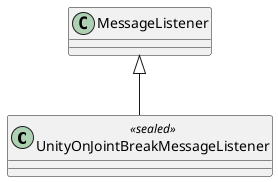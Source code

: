 @startuml
class UnityOnJointBreakMessageListener <<sealed>> {
}
MessageListener <|-- UnityOnJointBreakMessageListener
@enduml
